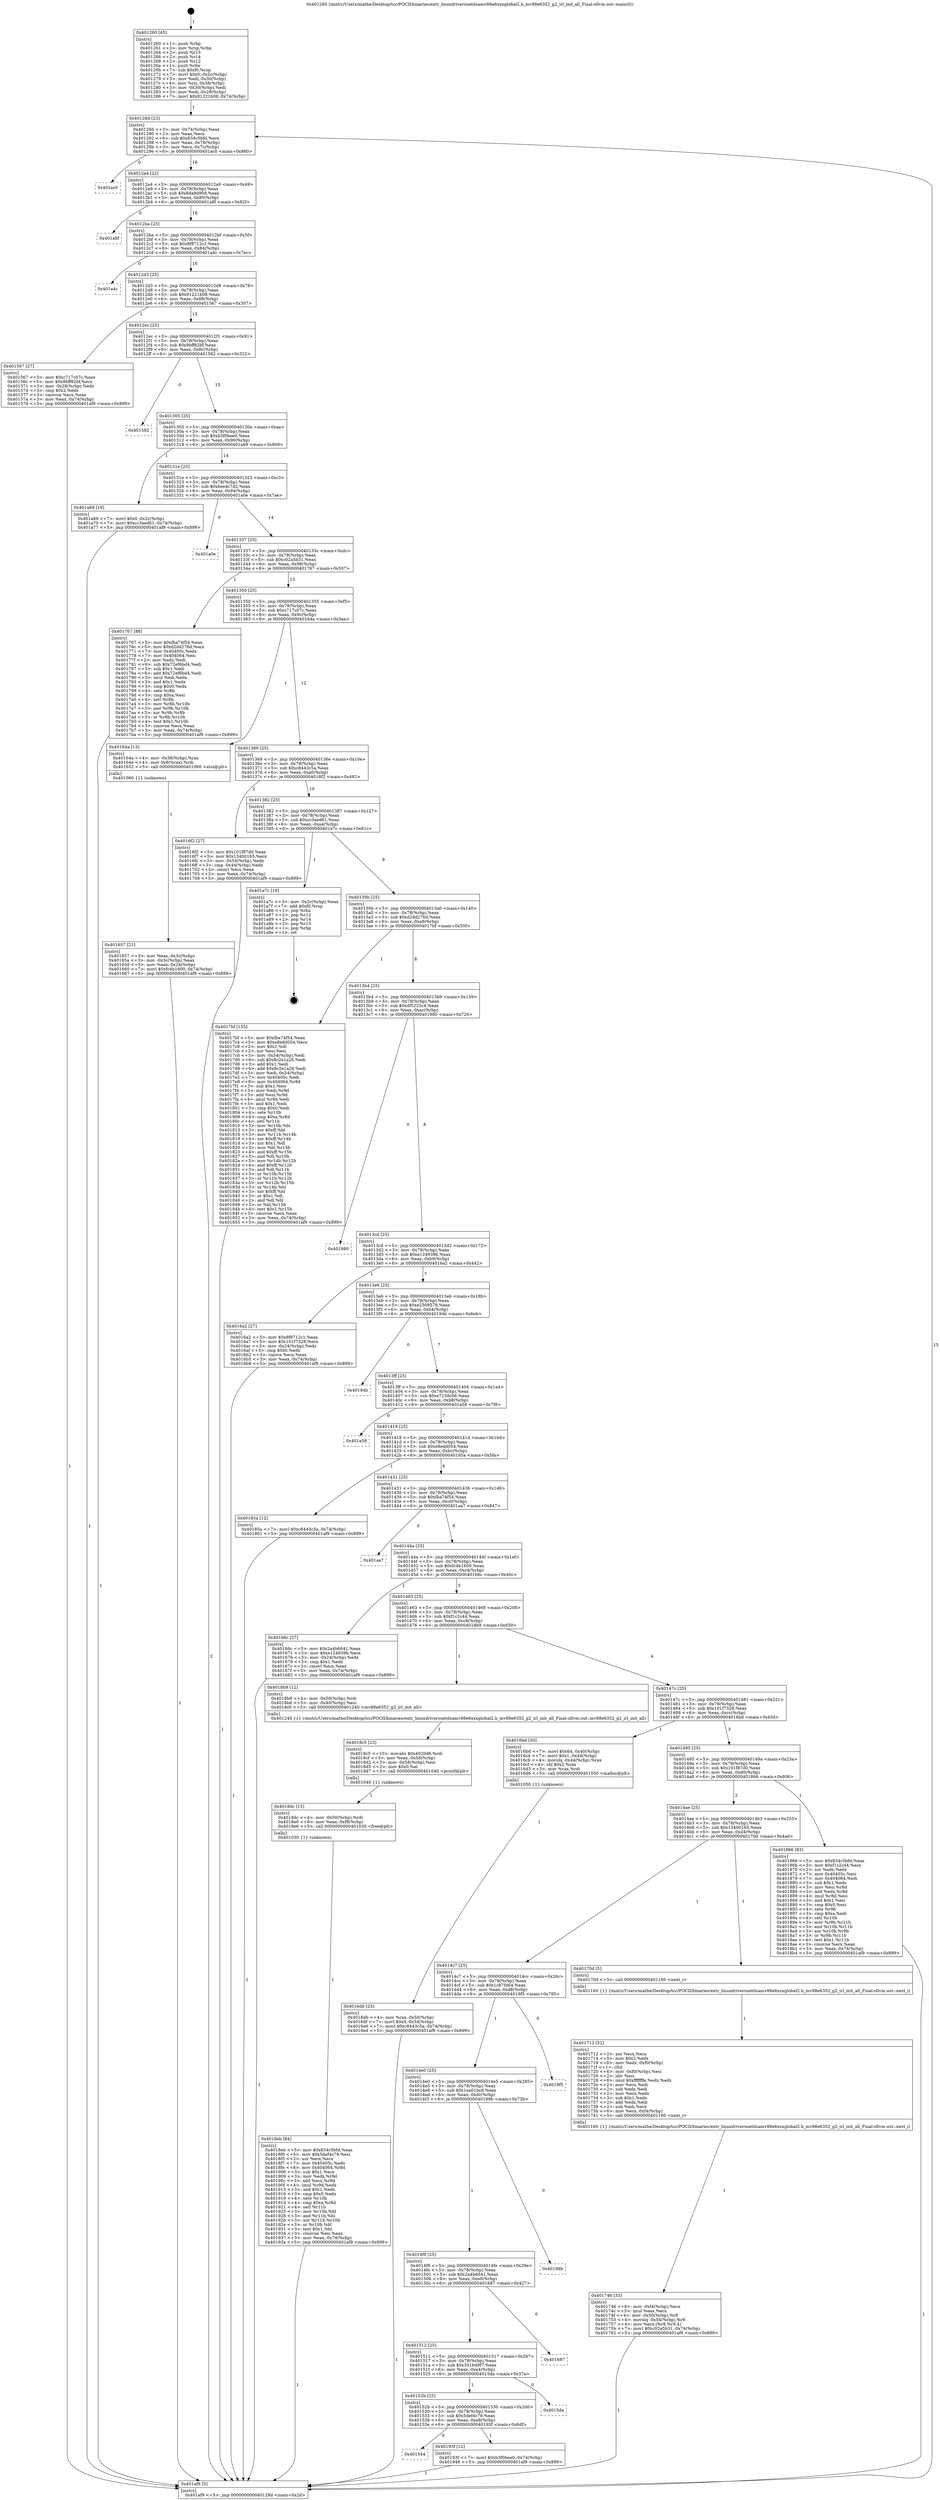 digraph "0x401260" {
  label = "0x401260 (/mnt/c/Users/mathe/Desktop/tcc/POCII/binaries/extr_linuxdriversnetdsamv88e6xxxglobal2.h_mv88e6352_g2_irl_init_all_Final-ollvm.out::main(0))"
  labelloc = "t"
  node[shape=record]

  Entry [label="",width=0.3,height=0.3,shape=circle,fillcolor=black,style=filled]
  "0x40128d" [label="{
     0x40128d [23]\l
     | [instrs]\l
     &nbsp;&nbsp;0x40128d \<+3\>: mov -0x74(%rbp),%eax\l
     &nbsp;&nbsp;0x401290 \<+2\>: mov %eax,%ecx\l
     &nbsp;&nbsp;0x401292 \<+6\>: sub $0x834c5bfd,%ecx\l
     &nbsp;&nbsp;0x401298 \<+3\>: mov %eax,-0x78(%rbp)\l
     &nbsp;&nbsp;0x40129b \<+3\>: mov %ecx,-0x7c(%rbp)\l
     &nbsp;&nbsp;0x40129e \<+6\>: je 0000000000401ac0 \<main+0x860\>\l
  }"]
  "0x401ac0" [label="{
     0x401ac0\l
  }", style=dashed]
  "0x4012a4" [label="{
     0x4012a4 [22]\l
     | [instrs]\l
     &nbsp;&nbsp;0x4012a4 \<+5\>: jmp 00000000004012a9 \<main+0x49\>\l
     &nbsp;&nbsp;0x4012a9 \<+3\>: mov -0x78(%rbp),%eax\l
     &nbsp;&nbsp;0x4012ac \<+5\>: sub $0x8da9d90d,%eax\l
     &nbsp;&nbsp;0x4012b1 \<+3\>: mov %eax,-0x80(%rbp)\l
     &nbsp;&nbsp;0x4012b4 \<+6\>: je 0000000000401a8f \<main+0x82f\>\l
  }"]
  Exit [label="",width=0.3,height=0.3,shape=circle,fillcolor=black,style=filled,peripheries=2]
  "0x401a8f" [label="{
     0x401a8f\l
  }", style=dashed]
  "0x4012ba" [label="{
     0x4012ba [25]\l
     | [instrs]\l
     &nbsp;&nbsp;0x4012ba \<+5\>: jmp 00000000004012bf \<main+0x5f\>\l
     &nbsp;&nbsp;0x4012bf \<+3\>: mov -0x78(%rbp),%eax\l
     &nbsp;&nbsp;0x4012c2 \<+5\>: sub $0x8f8712c1,%eax\l
     &nbsp;&nbsp;0x4012c7 \<+6\>: mov %eax,-0x84(%rbp)\l
     &nbsp;&nbsp;0x4012cd \<+6\>: je 0000000000401a4c \<main+0x7ec\>\l
  }"]
  "0x401544" [label="{
     0x401544\l
  }", style=dashed]
  "0x401a4c" [label="{
     0x401a4c\l
  }", style=dashed]
  "0x4012d3" [label="{
     0x4012d3 [25]\l
     | [instrs]\l
     &nbsp;&nbsp;0x4012d3 \<+5\>: jmp 00000000004012d8 \<main+0x78\>\l
     &nbsp;&nbsp;0x4012d8 \<+3\>: mov -0x78(%rbp),%eax\l
     &nbsp;&nbsp;0x4012db \<+5\>: sub $0x91221b08,%eax\l
     &nbsp;&nbsp;0x4012e0 \<+6\>: mov %eax,-0x88(%rbp)\l
     &nbsp;&nbsp;0x4012e6 \<+6\>: je 0000000000401567 \<main+0x307\>\l
  }"]
  "0x40193f" [label="{
     0x40193f [12]\l
     | [instrs]\l
     &nbsp;&nbsp;0x40193f \<+7\>: movl $0xb3f0bee0,-0x74(%rbp)\l
     &nbsp;&nbsp;0x401946 \<+5\>: jmp 0000000000401af9 \<main+0x899\>\l
  }"]
  "0x401567" [label="{
     0x401567 [27]\l
     | [instrs]\l
     &nbsp;&nbsp;0x401567 \<+5\>: mov $0xc717c07c,%eax\l
     &nbsp;&nbsp;0x40156c \<+5\>: mov $0x9bff82bf,%ecx\l
     &nbsp;&nbsp;0x401571 \<+3\>: mov -0x28(%rbp),%edx\l
     &nbsp;&nbsp;0x401574 \<+3\>: cmp $0x2,%edx\l
     &nbsp;&nbsp;0x401577 \<+3\>: cmovne %ecx,%eax\l
     &nbsp;&nbsp;0x40157a \<+3\>: mov %eax,-0x74(%rbp)\l
     &nbsp;&nbsp;0x40157d \<+5\>: jmp 0000000000401af9 \<main+0x899\>\l
  }"]
  "0x4012ec" [label="{
     0x4012ec [25]\l
     | [instrs]\l
     &nbsp;&nbsp;0x4012ec \<+5\>: jmp 00000000004012f1 \<main+0x91\>\l
     &nbsp;&nbsp;0x4012f1 \<+3\>: mov -0x78(%rbp),%eax\l
     &nbsp;&nbsp;0x4012f4 \<+5\>: sub $0x9bff82bf,%eax\l
     &nbsp;&nbsp;0x4012f9 \<+6\>: mov %eax,-0x8c(%rbp)\l
     &nbsp;&nbsp;0x4012ff \<+6\>: je 0000000000401582 \<main+0x322\>\l
  }"]
  "0x401af9" [label="{
     0x401af9 [5]\l
     | [instrs]\l
     &nbsp;&nbsp;0x401af9 \<+5\>: jmp 000000000040128d \<main+0x2d\>\l
  }"]
  "0x401260" [label="{
     0x401260 [45]\l
     | [instrs]\l
     &nbsp;&nbsp;0x401260 \<+1\>: push %rbp\l
     &nbsp;&nbsp;0x401261 \<+3\>: mov %rsp,%rbp\l
     &nbsp;&nbsp;0x401264 \<+2\>: push %r15\l
     &nbsp;&nbsp;0x401266 \<+2\>: push %r14\l
     &nbsp;&nbsp;0x401268 \<+2\>: push %r12\l
     &nbsp;&nbsp;0x40126a \<+1\>: push %rbx\l
     &nbsp;&nbsp;0x40126b \<+7\>: sub $0xf0,%rsp\l
     &nbsp;&nbsp;0x401272 \<+7\>: movl $0x0,-0x2c(%rbp)\l
     &nbsp;&nbsp;0x401279 \<+3\>: mov %edi,-0x30(%rbp)\l
     &nbsp;&nbsp;0x40127c \<+4\>: mov %rsi,-0x38(%rbp)\l
     &nbsp;&nbsp;0x401280 \<+3\>: mov -0x30(%rbp),%edi\l
     &nbsp;&nbsp;0x401283 \<+3\>: mov %edi,-0x28(%rbp)\l
     &nbsp;&nbsp;0x401286 \<+7\>: movl $0x91221b08,-0x74(%rbp)\l
  }"]
  "0x40152b" [label="{
     0x40152b [25]\l
     | [instrs]\l
     &nbsp;&nbsp;0x40152b \<+5\>: jmp 0000000000401530 \<main+0x2d0\>\l
     &nbsp;&nbsp;0x401530 \<+3\>: mov -0x78(%rbp),%eax\l
     &nbsp;&nbsp;0x401533 \<+5\>: sub $0x5def4c79,%eax\l
     &nbsp;&nbsp;0x401538 \<+6\>: mov %eax,-0xe8(%rbp)\l
     &nbsp;&nbsp;0x40153e \<+6\>: je 000000000040193f \<main+0x6df\>\l
  }"]
  "0x401582" [label="{
     0x401582\l
  }", style=dashed]
  "0x401305" [label="{
     0x401305 [25]\l
     | [instrs]\l
     &nbsp;&nbsp;0x401305 \<+5\>: jmp 000000000040130a \<main+0xaa\>\l
     &nbsp;&nbsp;0x40130a \<+3\>: mov -0x78(%rbp),%eax\l
     &nbsp;&nbsp;0x40130d \<+5\>: sub $0xb3f0bee0,%eax\l
     &nbsp;&nbsp;0x401312 \<+6\>: mov %eax,-0x90(%rbp)\l
     &nbsp;&nbsp;0x401318 \<+6\>: je 0000000000401a69 \<main+0x809\>\l
  }"]
  "0x4015da" [label="{
     0x4015da\l
  }", style=dashed]
  "0x401a69" [label="{
     0x401a69 [19]\l
     | [instrs]\l
     &nbsp;&nbsp;0x401a69 \<+7\>: movl $0x0,-0x2c(%rbp)\l
     &nbsp;&nbsp;0x401a70 \<+7\>: movl $0xcc3aed61,-0x74(%rbp)\l
     &nbsp;&nbsp;0x401a77 \<+5\>: jmp 0000000000401af9 \<main+0x899\>\l
  }"]
  "0x40131e" [label="{
     0x40131e [25]\l
     | [instrs]\l
     &nbsp;&nbsp;0x40131e \<+5\>: jmp 0000000000401323 \<main+0xc3\>\l
     &nbsp;&nbsp;0x401323 \<+3\>: mov -0x78(%rbp),%eax\l
     &nbsp;&nbsp;0x401326 \<+5\>: sub $0xbee4c7d2,%eax\l
     &nbsp;&nbsp;0x40132b \<+6\>: mov %eax,-0x94(%rbp)\l
     &nbsp;&nbsp;0x401331 \<+6\>: je 0000000000401a0e \<main+0x7ae\>\l
  }"]
  "0x401512" [label="{
     0x401512 [25]\l
     | [instrs]\l
     &nbsp;&nbsp;0x401512 \<+5\>: jmp 0000000000401517 \<main+0x2b7\>\l
     &nbsp;&nbsp;0x401517 \<+3\>: mov -0x78(%rbp),%eax\l
     &nbsp;&nbsp;0x40151a \<+5\>: sub $0x331b49f7,%eax\l
     &nbsp;&nbsp;0x40151f \<+6\>: mov %eax,-0xe4(%rbp)\l
     &nbsp;&nbsp;0x401525 \<+6\>: je 00000000004015da \<main+0x37a\>\l
  }"]
  "0x401a0e" [label="{
     0x401a0e\l
  }", style=dashed]
  "0x401337" [label="{
     0x401337 [25]\l
     | [instrs]\l
     &nbsp;&nbsp;0x401337 \<+5\>: jmp 000000000040133c \<main+0xdc\>\l
     &nbsp;&nbsp;0x40133c \<+3\>: mov -0x78(%rbp),%eax\l
     &nbsp;&nbsp;0x40133f \<+5\>: sub $0xc02a5b31,%eax\l
     &nbsp;&nbsp;0x401344 \<+6\>: mov %eax,-0x98(%rbp)\l
     &nbsp;&nbsp;0x40134a \<+6\>: je 0000000000401767 \<main+0x507\>\l
  }"]
  "0x401687" [label="{
     0x401687\l
  }", style=dashed]
  "0x401767" [label="{
     0x401767 [88]\l
     | [instrs]\l
     &nbsp;&nbsp;0x401767 \<+5\>: mov $0xfba74f54,%eax\l
     &nbsp;&nbsp;0x40176c \<+5\>: mov $0xd2dd276d,%ecx\l
     &nbsp;&nbsp;0x401771 \<+7\>: mov 0x40405c,%edx\l
     &nbsp;&nbsp;0x401778 \<+7\>: mov 0x404064,%esi\l
     &nbsp;&nbsp;0x40177f \<+2\>: mov %edx,%edi\l
     &nbsp;&nbsp;0x401781 \<+6\>: sub $0x72ef6bd4,%edi\l
     &nbsp;&nbsp;0x401787 \<+3\>: sub $0x1,%edi\l
     &nbsp;&nbsp;0x40178a \<+6\>: add $0x72ef6bd4,%edi\l
     &nbsp;&nbsp;0x401790 \<+3\>: imul %edi,%edx\l
     &nbsp;&nbsp;0x401793 \<+3\>: and $0x1,%edx\l
     &nbsp;&nbsp;0x401796 \<+3\>: cmp $0x0,%edx\l
     &nbsp;&nbsp;0x401799 \<+4\>: sete %r8b\l
     &nbsp;&nbsp;0x40179d \<+3\>: cmp $0xa,%esi\l
     &nbsp;&nbsp;0x4017a0 \<+4\>: setl %r9b\l
     &nbsp;&nbsp;0x4017a4 \<+3\>: mov %r8b,%r10b\l
     &nbsp;&nbsp;0x4017a7 \<+3\>: and %r9b,%r10b\l
     &nbsp;&nbsp;0x4017aa \<+3\>: xor %r9b,%r8b\l
     &nbsp;&nbsp;0x4017ad \<+3\>: or %r8b,%r10b\l
     &nbsp;&nbsp;0x4017b0 \<+4\>: test $0x1,%r10b\l
     &nbsp;&nbsp;0x4017b4 \<+3\>: cmovne %ecx,%eax\l
     &nbsp;&nbsp;0x4017b7 \<+3\>: mov %eax,-0x74(%rbp)\l
     &nbsp;&nbsp;0x4017ba \<+5\>: jmp 0000000000401af9 \<main+0x899\>\l
  }"]
  "0x401350" [label="{
     0x401350 [25]\l
     | [instrs]\l
     &nbsp;&nbsp;0x401350 \<+5\>: jmp 0000000000401355 \<main+0xf5\>\l
     &nbsp;&nbsp;0x401355 \<+3\>: mov -0x78(%rbp),%eax\l
     &nbsp;&nbsp;0x401358 \<+5\>: sub $0xc717c07c,%eax\l
     &nbsp;&nbsp;0x40135d \<+6\>: mov %eax,-0x9c(%rbp)\l
     &nbsp;&nbsp;0x401363 \<+6\>: je 000000000040164a \<main+0x3ea\>\l
  }"]
  "0x4014f9" [label="{
     0x4014f9 [25]\l
     | [instrs]\l
     &nbsp;&nbsp;0x4014f9 \<+5\>: jmp 00000000004014fe \<main+0x29e\>\l
     &nbsp;&nbsp;0x4014fe \<+3\>: mov -0x78(%rbp),%eax\l
     &nbsp;&nbsp;0x401501 \<+5\>: sub $0x2a4b6641,%eax\l
     &nbsp;&nbsp;0x401506 \<+6\>: mov %eax,-0xe0(%rbp)\l
     &nbsp;&nbsp;0x40150c \<+6\>: je 0000000000401687 \<main+0x427\>\l
  }"]
  "0x40164a" [label="{
     0x40164a [13]\l
     | [instrs]\l
     &nbsp;&nbsp;0x40164a \<+4\>: mov -0x38(%rbp),%rax\l
     &nbsp;&nbsp;0x40164e \<+4\>: mov 0x8(%rax),%rdi\l
     &nbsp;&nbsp;0x401652 \<+5\>: call 0000000000401060 \<atoi@plt\>\l
     | [calls]\l
     &nbsp;&nbsp;0x401060 \{1\} (unknown)\l
  }"]
  "0x401369" [label="{
     0x401369 [25]\l
     | [instrs]\l
     &nbsp;&nbsp;0x401369 \<+5\>: jmp 000000000040136e \<main+0x10e\>\l
     &nbsp;&nbsp;0x40136e \<+3\>: mov -0x78(%rbp),%eax\l
     &nbsp;&nbsp;0x401371 \<+5\>: sub $0xc8443c5a,%eax\l
     &nbsp;&nbsp;0x401376 \<+6\>: mov %eax,-0xa0(%rbp)\l
     &nbsp;&nbsp;0x40137c \<+6\>: je 00000000004016f2 \<main+0x492\>\l
  }"]
  "0x401657" [label="{
     0x401657 [21]\l
     | [instrs]\l
     &nbsp;&nbsp;0x401657 \<+3\>: mov %eax,-0x3c(%rbp)\l
     &nbsp;&nbsp;0x40165a \<+3\>: mov -0x3c(%rbp),%eax\l
     &nbsp;&nbsp;0x40165d \<+3\>: mov %eax,-0x24(%rbp)\l
     &nbsp;&nbsp;0x401660 \<+7\>: movl $0xfc4b1600,-0x74(%rbp)\l
     &nbsp;&nbsp;0x401667 \<+5\>: jmp 0000000000401af9 \<main+0x899\>\l
  }"]
  "0x40199b" [label="{
     0x40199b\l
  }", style=dashed]
  "0x4016f2" [label="{
     0x4016f2 [27]\l
     | [instrs]\l
     &nbsp;&nbsp;0x4016f2 \<+5\>: mov $0x101f87d0,%eax\l
     &nbsp;&nbsp;0x4016f7 \<+5\>: mov $0x13400165,%ecx\l
     &nbsp;&nbsp;0x4016fc \<+3\>: mov -0x54(%rbp),%edx\l
     &nbsp;&nbsp;0x4016ff \<+3\>: cmp -0x44(%rbp),%edx\l
     &nbsp;&nbsp;0x401702 \<+3\>: cmovl %ecx,%eax\l
     &nbsp;&nbsp;0x401705 \<+3\>: mov %eax,-0x74(%rbp)\l
     &nbsp;&nbsp;0x401708 \<+5\>: jmp 0000000000401af9 \<main+0x899\>\l
  }"]
  "0x401382" [label="{
     0x401382 [25]\l
     | [instrs]\l
     &nbsp;&nbsp;0x401382 \<+5\>: jmp 0000000000401387 \<main+0x127\>\l
     &nbsp;&nbsp;0x401387 \<+3\>: mov -0x78(%rbp),%eax\l
     &nbsp;&nbsp;0x40138a \<+5\>: sub $0xcc3aed61,%eax\l
     &nbsp;&nbsp;0x40138f \<+6\>: mov %eax,-0xa4(%rbp)\l
     &nbsp;&nbsp;0x401395 \<+6\>: je 0000000000401a7c \<main+0x81c\>\l
  }"]
  "0x4014e0" [label="{
     0x4014e0 [25]\l
     | [instrs]\l
     &nbsp;&nbsp;0x4014e0 \<+5\>: jmp 00000000004014e5 \<main+0x285\>\l
     &nbsp;&nbsp;0x4014e5 \<+3\>: mov -0x78(%rbp),%eax\l
     &nbsp;&nbsp;0x4014e8 \<+5\>: sub $0x1ea01bcd,%eax\l
     &nbsp;&nbsp;0x4014ed \<+6\>: mov %eax,-0xdc(%rbp)\l
     &nbsp;&nbsp;0x4014f3 \<+6\>: je 000000000040199b \<main+0x73b\>\l
  }"]
  "0x401a7c" [label="{
     0x401a7c [19]\l
     | [instrs]\l
     &nbsp;&nbsp;0x401a7c \<+3\>: mov -0x2c(%rbp),%eax\l
     &nbsp;&nbsp;0x401a7f \<+7\>: add $0xf0,%rsp\l
     &nbsp;&nbsp;0x401a86 \<+1\>: pop %rbx\l
     &nbsp;&nbsp;0x401a87 \<+2\>: pop %r12\l
     &nbsp;&nbsp;0x401a89 \<+2\>: pop %r14\l
     &nbsp;&nbsp;0x401a8b \<+2\>: pop %r15\l
     &nbsp;&nbsp;0x401a8d \<+1\>: pop %rbp\l
     &nbsp;&nbsp;0x401a8e \<+1\>: ret\l
  }"]
  "0x40139b" [label="{
     0x40139b [25]\l
     | [instrs]\l
     &nbsp;&nbsp;0x40139b \<+5\>: jmp 00000000004013a0 \<main+0x140\>\l
     &nbsp;&nbsp;0x4013a0 \<+3\>: mov -0x78(%rbp),%eax\l
     &nbsp;&nbsp;0x4013a3 \<+5\>: sub $0xd2dd276d,%eax\l
     &nbsp;&nbsp;0x4013a8 \<+6\>: mov %eax,-0xa8(%rbp)\l
     &nbsp;&nbsp;0x4013ae \<+6\>: je 00000000004017bf \<main+0x55f\>\l
  }"]
  "0x4019f5" [label="{
     0x4019f5\l
  }", style=dashed]
  "0x4017bf" [label="{
     0x4017bf [155]\l
     | [instrs]\l
     &nbsp;&nbsp;0x4017bf \<+5\>: mov $0xfba74f54,%eax\l
     &nbsp;&nbsp;0x4017c4 \<+5\>: mov $0xe8edd054,%ecx\l
     &nbsp;&nbsp;0x4017c9 \<+2\>: mov $0x1,%dl\l
     &nbsp;&nbsp;0x4017cb \<+2\>: xor %esi,%esi\l
     &nbsp;&nbsp;0x4017cd \<+3\>: mov -0x54(%rbp),%edi\l
     &nbsp;&nbsp;0x4017d0 \<+6\>: sub $0x8c2e1a26,%edi\l
     &nbsp;&nbsp;0x4017d6 \<+3\>: add $0x1,%edi\l
     &nbsp;&nbsp;0x4017d9 \<+6\>: add $0x8c2e1a26,%edi\l
     &nbsp;&nbsp;0x4017df \<+3\>: mov %edi,-0x54(%rbp)\l
     &nbsp;&nbsp;0x4017e2 \<+7\>: mov 0x40405c,%edi\l
     &nbsp;&nbsp;0x4017e9 \<+8\>: mov 0x404064,%r8d\l
     &nbsp;&nbsp;0x4017f1 \<+3\>: sub $0x1,%esi\l
     &nbsp;&nbsp;0x4017f4 \<+3\>: mov %edi,%r9d\l
     &nbsp;&nbsp;0x4017f7 \<+3\>: add %esi,%r9d\l
     &nbsp;&nbsp;0x4017fa \<+4\>: imul %r9d,%edi\l
     &nbsp;&nbsp;0x4017fe \<+3\>: and $0x1,%edi\l
     &nbsp;&nbsp;0x401801 \<+3\>: cmp $0x0,%edi\l
     &nbsp;&nbsp;0x401804 \<+4\>: sete %r10b\l
     &nbsp;&nbsp;0x401808 \<+4\>: cmp $0xa,%r8d\l
     &nbsp;&nbsp;0x40180c \<+4\>: setl %r11b\l
     &nbsp;&nbsp;0x401810 \<+3\>: mov %r10b,%bl\l
     &nbsp;&nbsp;0x401813 \<+3\>: xor $0xff,%bl\l
     &nbsp;&nbsp;0x401816 \<+3\>: mov %r11b,%r14b\l
     &nbsp;&nbsp;0x401819 \<+4\>: xor $0xff,%r14b\l
     &nbsp;&nbsp;0x40181d \<+3\>: xor $0x1,%dl\l
     &nbsp;&nbsp;0x401820 \<+3\>: mov %bl,%r15b\l
     &nbsp;&nbsp;0x401823 \<+4\>: and $0xff,%r15b\l
     &nbsp;&nbsp;0x401827 \<+3\>: and %dl,%r10b\l
     &nbsp;&nbsp;0x40182a \<+3\>: mov %r14b,%r12b\l
     &nbsp;&nbsp;0x40182d \<+4\>: and $0xff,%r12b\l
     &nbsp;&nbsp;0x401831 \<+3\>: and %dl,%r11b\l
     &nbsp;&nbsp;0x401834 \<+3\>: or %r10b,%r15b\l
     &nbsp;&nbsp;0x401837 \<+3\>: or %r11b,%r12b\l
     &nbsp;&nbsp;0x40183a \<+3\>: xor %r12b,%r15b\l
     &nbsp;&nbsp;0x40183d \<+3\>: or %r14b,%bl\l
     &nbsp;&nbsp;0x401840 \<+3\>: xor $0xff,%bl\l
     &nbsp;&nbsp;0x401843 \<+3\>: or $0x1,%dl\l
     &nbsp;&nbsp;0x401846 \<+2\>: and %dl,%bl\l
     &nbsp;&nbsp;0x401848 \<+3\>: or %bl,%r15b\l
     &nbsp;&nbsp;0x40184b \<+4\>: test $0x1,%r15b\l
     &nbsp;&nbsp;0x40184f \<+3\>: cmovne %ecx,%eax\l
     &nbsp;&nbsp;0x401852 \<+3\>: mov %eax,-0x74(%rbp)\l
     &nbsp;&nbsp;0x401855 \<+5\>: jmp 0000000000401af9 \<main+0x899\>\l
  }"]
  "0x4013b4" [label="{
     0x4013b4 [25]\l
     | [instrs]\l
     &nbsp;&nbsp;0x4013b4 \<+5\>: jmp 00000000004013b9 \<main+0x159\>\l
     &nbsp;&nbsp;0x4013b9 \<+3\>: mov -0x78(%rbp),%eax\l
     &nbsp;&nbsp;0x4013bc \<+5\>: sub $0xdf5225c4,%eax\l
     &nbsp;&nbsp;0x4013c1 \<+6\>: mov %eax,-0xac(%rbp)\l
     &nbsp;&nbsp;0x4013c7 \<+6\>: je 0000000000401980 \<main+0x720\>\l
  }"]
  "0x4018eb" [label="{
     0x4018eb [84]\l
     | [instrs]\l
     &nbsp;&nbsp;0x4018eb \<+5\>: mov $0x834c5bfd,%eax\l
     &nbsp;&nbsp;0x4018f0 \<+5\>: mov $0x5def4c79,%esi\l
     &nbsp;&nbsp;0x4018f5 \<+2\>: xor %ecx,%ecx\l
     &nbsp;&nbsp;0x4018f7 \<+7\>: mov 0x40405c,%edx\l
     &nbsp;&nbsp;0x4018fe \<+8\>: mov 0x404064,%r8d\l
     &nbsp;&nbsp;0x401906 \<+3\>: sub $0x1,%ecx\l
     &nbsp;&nbsp;0x401909 \<+3\>: mov %edx,%r9d\l
     &nbsp;&nbsp;0x40190c \<+3\>: add %ecx,%r9d\l
     &nbsp;&nbsp;0x40190f \<+4\>: imul %r9d,%edx\l
     &nbsp;&nbsp;0x401913 \<+3\>: and $0x1,%edx\l
     &nbsp;&nbsp;0x401916 \<+3\>: cmp $0x0,%edx\l
     &nbsp;&nbsp;0x401919 \<+4\>: sete %r10b\l
     &nbsp;&nbsp;0x40191d \<+4\>: cmp $0xa,%r8d\l
     &nbsp;&nbsp;0x401921 \<+4\>: setl %r11b\l
     &nbsp;&nbsp;0x401925 \<+3\>: mov %r10b,%bl\l
     &nbsp;&nbsp;0x401928 \<+3\>: and %r11b,%bl\l
     &nbsp;&nbsp;0x40192b \<+3\>: xor %r11b,%r10b\l
     &nbsp;&nbsp;0x40192e \<+3\>: or %r10b,%bl\l
     &nbsp;&nbsp;0x401931 \<+3\>: test $0x1,%bl\l
     &nbsp;&nbsp;0x401934 \<+3\>: cmovne %esi,%eax\l
     &nbsp;&nbsp;0x401937 \<+3\>: mov %eax,-0x74(%rbp)\l
     &nbsp;&nbsp;0x40193a \<+5\>: jmp 0000000000401af9 \<main+0x899\>\l
  }"]
  "0x401980" [label="{
     0x401980\l
  }", style=dashed]
  "0x4013cd" [label="{
     0x4013cd [25]\l
     | [instrs]\l
     &nbsp;&nbsp;0x4013cd \<+5\>: jmp 00000000004013d2 \<main+0x172\>\l
     &nbsp;&nbsp;0x4013d2 \<+3\>: mov -0x78(%rbp),%eax\l
     &nbsp;&nbsp;0x4013d5 \<+5\>: sub $0xe124939b,%eax\l
     &nbsp;&nbsp;0x4013da \<+6\>: mov %eax,-0xb0(%rbp)\l
     &nbsp;&nbsp;0x4013e0 \<+6\>: je 00000000004016a2 \<main+0x442\>\l
  }"]
  "0x4018dc" [label="{
     0x4018dc [15]\l
     | [instrs]\l
     &nbsp;&nbsp;0x4018dc \<+4\>: mov -0x50(%rbp),%rdi\l
     &nbsp;&nbsp;0x4018e0 \<+6\>: mov %eax,-0xf8(%rbp)\l
     &nbsp;&nbsp;0x4018e6 \<+5\>: call 0000000000401030 \<free@plt\>\l
     | [calls]\l
     &nbsp;&nbsp;0x401030 \{1\} (unknown)\l
  }"]
  "0x4016a2" [label="{
     0x4016a2 [27]\l
     | [instrs]\l
     &nbsp;&nbsp;0x4016a2 \<+5\>: mov $0x8f8712c1,%eax\l
     &nbsp;&nbsp;0x4016a7 \<+5\>: mov $0x101f7328,%ecx\l
     &nbsp;&nbsp;0x4016ac \<+3\>: mov -0x24(%rbp),%edx\l
     &nbsp;&nbsp;0x4016af \<+3\>: cmp $0x0,%edx\l
     &nbsp;&nbsp;0x4016b2 \<+3\>: cmove %ecx,%eax\l
     &nbsp;&nbsp;0x4016b5 \<+3\>: mov %eax,-0x74(%rbp)\l
     &nbsp;&nbsp;0x4016b8 \<+5\>: jmp 0000000000401af9 \<main+0x899\>\l
  }"]
  "0x4013e6" [label="{
     0x4013e6 [25]\l
     | [instrs]\l
     &nbsp;&nbsp;0x4013e6 \<+5\>: jmp 00000000004013eb \<main+0x18b\>\l
     &nbsp;&nbsp;0x4013eb \<+3\>: mov -0x78(%rbp),%eax\l
     &nbsp;&nbsp;0x4013ee \<+5\>: sub $0xe2509578,%eax\l
     &nbsp;&nbsp;0x4013f3 \<+6\>: mov %eax,-0xb4(%rbp)\l
     &nbsp;&nbsp;0x4013f9 \<+6\>: je 000000000040194b \<main+0x6eb\>\l
  }"]
  "0x4018c5" [label="{
     0x4018c5 [23]\l
     | [instrs]\l
     &nbsp;&nbsp;0x4018c5 \<+10\>: movabs $0x4020d6,%rdi\l
     &nbsp;&nbsp;0x4018cf \<+3\>: mov %eax,-0x58(%rbp)\l
     &nbsp;&nbsp;0x4018d2 \<+3\>: mov -0x58(%rbp),%esi\l
     &nbsp;&nbsp;0x4018d5 \<+2\>: mov $0x0,%al\l
     &nbsp;&nbsp;0x4018d7 \<+5\>: call 0000000000401040 \<printf@plt\>\l
     | [calls]\l
     &nbsp;&nbsp;0x401040 \{1\} (unknown)\l
  }"]
  "0x40194b" [label="{
     0x40194b\l
  }", style=dashed]
  "0x4013ff" [label="{
     0x4013ff [25]\l
     | [instrs]\l
     &nbsp;&nbsp;0x4013ff \<+5\>: jmp 0000000000401404 \<main+0x1a4\>\l
     &nbsp;&nbsp;0x401404 \<+3\>: mov -0x78(%rbp),%eax\l
     &nbsp;&nbsp;0x401407 \<+5\>: sub $0xe7158c06,%eax\l
     &nbsp;&nbsp;0x40140c \<+6\>: mov %eax,-0xb8(%rbp)\l
     &nbsp;&nbsp;0x401412 \<+6\>: je 0000000000401a58 \<main+0x7f8\>\l
  }"]
  "0x401746" [label="{
     0x401746 [33]\l
     | [instrs]\l
     &nbsp;&nbsp;0x401746 \<+6\>: mov -0xf4(%rbp),%ecx\l
     &nbsp;&nbsp;0x40174c \<+3\>: imul %eax,%ecx\l
     &nbsp;&nbsp;0x40174f \<+4\>: mov -0x50(%rbp),%r8\l
     &nbsp;&nbsp;0x401753 \<+4\>: movslq -0x54(%rbp),%r9\l
     &nbsp;&nbsp;0x401757 \<+4\>: mov %ecx,(%r8,%r9,4)\l
     &nbsp;&nbsp;0x40175b \<+7\>: movl $0xc02a5b31,-0x74(%rbp)\l
     &nbsp;&nbsp;0x401762 \<+5\>: jmp 0000000000401af9 \<main+0x899\>\l
  }"]
  "0x401a58" [label="{
     0x401a58\l
  }", style=dashed]
  "0x401418" [label="{
     0x401418 [25]\l
     | [instrs]\l
     &nbsp;&nbsp;0x401418 \<+5\>: jmp 000000000040141d \<main+0x1bd\>\l
     &nbsp;&nbsp;0x40141d \<+3\>: mov -0x78(%rbp),%eax\l
     &nbsp;&nbsp;0x401420 \<+5\>: sub $0xe8edd054,%eax\l
     &nbsp;&nbsp;0x401425 \<+6\>: mov %eax,-0xbc(%rbp)\l
     &nbsp;&nbsp;0x40142b \<+6\>: je 000000000040185a \<main+0x5fa\>\l
  }"]
  "0x401712" [label="{
     0x401712 [52]\l
     | [instrs]\l
     &nbsp;&nbsp;0x401712 \<+2\>: xor %ecx,%ecx\l
     &nbsp;&nbsp;0x401714 \<+5\>: mov $0x2,%edx\l
     &nbsp;&nbsp;0x401719 \<+6\>: mov %edx,-0xf0(%rbp)\l
     &nbsp;&nbsp;0x40171f \<+1\>: cltd\l
     &nbsp;&nbsp;0x401720 \<+6\>: mov -0xf0(%rbp),%esi\l
     &nbsp;&nbsp;0x401726 \<+2\>: idiv %esi\l
     &nbsp;&nbsp;0x401728 \<+6\>: imul $0xfffffffe,%edx,%edx\l
     &nbsp;&nbsp;0x40172e \<+2\>: mov %ecx,%edi\l
     &nbsp;&nbsp;0x401730 \<+2\>: sub %edx,%edi\l
     &nbsp;&nbsp;0x401732 \<+2\>: mov %ecx,%edx\l
     &nbsp;&nbsp;0x401734 \<+3\>: sub $0x1,%edx\l
     &nbsp;&nbsp;0x401737 \<+2\>: add %edx,%edi\l
     &nbsp;&nbsp;0x401739 \<+2\>: sub %edi,%ecx\l
     &nbsp;&nbsp;0x40173b \<+6\>: mov %ecx,-0xf4(%rbp)\l
     &nbsp;&nbsp;0x401741 \<+5\>: call 0000000000401160 \<next_i\>\l
     | [calls]\l
     &nbsp;&nbsp;0x401160 \{1\} (/mnt/c/Users/mathe/Desktop/tcc/POCII/binaries/extr_linuxdriversnetdsamv88e6xxxglobal2.h_mv88e6352_g2_irl_init_all_Final-ollvm.out::next_i)\l
  }"]
  "0x40185a" [label="{
     0x40185a [12]\l
     | [instrs]\l
     &nbsp;&nbsp;0x40185a \<+7\>: movl $0xc8443c5a,-0x74(%rbp)\l
     &nbsp;&nbsp;0x401861 \<+5\>: jmp 0000000000401af9 \<main+0x899\>\l
  }"]
  "0x401431" [label="{
     0x401431 [25]\l
     | [instrs]\l
     &nbsp;&nbsp;0x401431 \<+5\>: jmp 0000000000401436 \<main+0x1d6\>\l
     &nbsp;&nbsp;0x401436 \<+3\>: mov -0x78(%rbp),%eax\l
     &nbsp;&nbsp;0x401439 \<+5\>: sub $0xfba74f54,%eax\l
     &nbsp;&nbsp;0x40143e \<+6\>: mov %eax,-0xc0(%rbp)\l
     &nbsp;&nbsp;0x401444 \<+6\>: je 0000000000401aa7 \<main+0x847\>\l
  }"]
  "0x4014c7" [label="{
     0x4014c7 [25]\l
     | [instrs]\l
     &nbsp;&nbsp;0x4014c7 \<+5\>: jmp 00000000004014cc \<main+0x26c\>\l
     &nbsp;&nbsp;0x4014cc \<+3\>: mov -0x78(%rbp),%eax\l
     &nbsp;&nbsp;0x4014cf \<+5\>: sub $0x1c87fd64,%eax\l
     &nbsp;&nbsp;0x4014d4 \<+6\>: mov %eax,-0xd8(%rbp)\l
     &nbsp;&nbsp;0x4014da \<+6\>: je 00000000004019f5 \<main+0x795\>\l
  }"]
  "0x401aa7" [label="{
     0x401aa7\l
  }", style=dashed]
  "0x40144a" [label="{
     0x40144a [25]\l
     | [instrs]\l
     &nbsp;&nbsp;0x40144a \<+5\>: jmp 000000000040144f \<main+0x1ef\>\l
     &nbsp;&nbsp;0x40144f \<+3\>: mov -0x78(%rbp),%eax\l
     &nbsp;&nbsp;0x401452 \<+5\>: sub $0xfc4b1600,%eax\l
     &nbsp;&nbsp;0x401457 \<+6\>: mov %eax,-0xc4(%rbp)\l
     &nbsp;&nbsp;0x40145d \<+6\>: je 000000000040166c \<main+0x40c\>\l
  }"]
  "0x40170d" [label="{
     0x40170d [5]\l
     | [instrs]\l
     &nbsp;&nbsp;0x40170d \<+5\>: call 0000000000401160 \<next_i\>\l
     | [calls]\l
     &nbsp;&nbsp;0x401160 \{1\} (/mnt/c/Users/mathe/Desktop/tcc/POCII/binaries/extr_linuxdriversnetdsamv88e6xxxglobal2.h_mv88e6352_g2_irl_init_all_Final-ollvm.out::next_i)\l
  }"]
  "0x40166c" [label="{
     0x40166c [27]\l
     | [instrs]\l
     &nbsp;&nbsp;0x40166c \<+5\>: mov $0x2a4b6641,%eax\l
     &nbsp;&nbsp;0x401671 \<+5\>: mov $0xe124939b,%ecx\l
     &nbsp;&nbsp;0x401676 \<+3\>: mov -0x24(%rbp),%edx\l
     &nbsp;&nbsp;0x401679 \<+3\>: cmp $0x1,%edx\l
     &nbsp;&nbsp;0x40167c \<+3\>: cmovl %ecx,%eax\l
     &nbsp;&nbsp;0x40167f \<+3\>: mov %eax,-0x74(%rbp)\l
     &nbsp;&nbsp;0x401682 \<+5\>: jmp 0000000000401af9 \<main+0x899\>\l
  }"]
  "0x401463" [label="{
     0x401463 [25]\l
     | [instrs]\l
     &nbsp;&nbsp;0x401463 \<+5\>: jmp 0000000000401468 \<main+0x208\>\l
     &nbsp;&nbsp;0x401468 \<+3\>: mov -0x78(%rbp),%eax\l
     &nbsp;&nbsp;0x40146b \<+5\>: sub $0xf1c2c44,%eax\l
     &nbsp;&nbsp;0x401470 \<+6\>: mov %eax,-0xc8(%rbp)\l
     &nbsp;&nbsp;0x401476 \<+6\>: je 00000000004018b9 \<main+0x659\>\l
  }"]
  "0x4014ae" [label="{
     0x4014ae [25]\l
     | [instrs]\l
     &nbsp;&nbsp;0x4014ae \<+5\>: jmp 00000000004014b3 \<main+0x253\>\l
     &nbsp;&nbsp;0x4014b3 \<+3\>: mov -0x78(%rbp),%eax\l
     &nbsp;&nbsp;0x4014b6 \<+5\>: sub $0x13400165,%eax\l
     &nbsp;&nbsp;0x4014bb \<+6\>: mov %eax,-0xd4(%rbp)\l
     &nbsp;&nbsp;0x4014c1 \<+6\>: je 000000000040170d \<main+0x4ad\>\l
  }"]
  "0x4018b9" [label="{
     0x4018b9 [12]\l
     | [instrs]\l
     &nbsp;&nbsp;0x4018b9 \<+4\>: mov -0x50(%rbp),%rdi\l
     &nbsp;&nbsp;0x4018bd \<+3\>: mov -0x40(%rbp),%esi\l
     &nbsp;&nbsp;0x4018c0 \<+5\>: call 0000000000401240 \<mv88e6352_g2_irl_init_all\>\l
     | [calls]\l
     &nbsp;&nbsp;0x401240 \{1\} (/mnt/c/Users/mathe/Desktop/tcc/POCII/binaries/extr_linuxdriversnetdsamv88e6xxxglobal2.h_mv88e6352_g2_irl_init_all_Final-ollvm.out::mv88e6352_g2_irl_init_all)\l
  }"]
  "0x40147c" [label="{
     0x40147c [25]\l
     | [instrs]\l
     &nbsp;&nbsp;0x40147c \<+5\>: jmp 0000000000401481 \<main+0x221\>\l
     &nbsp;&nbsp;0x401481 \<+3\>: mov -0x78(%rbp),%eax\l
     &nbsp;&nbsp;0x401484 \<+5\>: sub $0x101f7328,%eax\l
     &nbsp;&nbsp;0x401489 \<+6\>: mov %eax,-0xcc(%rbp)\l
     &nbsp;&nbsp;0x40148f \<+6\>: je 00000000004016bd \<main+0x45d\>\l
  }"]
  "0x401866" [label="{
     0x401866 [83]\l
     | [instrs]\l
     &nbsp;&nbsp;0x401866 \<+5\>: mov $0x834c5bfd,%eax\l
     &nbsp;&nbsp;0x40186b \<+5\>: mov $0xf1c2c44,%ecx\l
     &nbsp;&nbsp;0x401870 \<+2\>: xor %edx,%edx\l
     &nbsp;&nbsp;0x401872 \<+7\>: mov 0x40405c,%esi\l
     &nbsp;&nbsp;0x401879 \<+7\>: mov 0x404064,%edi\l
     &nbsp;&nbsp;0x401880 \<+3\>: sub $0x1,%edx\l
     &nbsp;&nbsp;0x401883 \<+3\>: mov %esi,%r8d\l
     &nbsp;&nbsp;0x401886 \<+3\>: add %edx,%r8d\l
     &nbsp;&nbsp;0x401889 \<+4\>: imul %r8d,%esi\l
     &nbsp;&nbsp;0x40188d \<+3\>: and $0x1,%esi\l
     &nbsp;&nbsp;0x401890 \<+3\>: cmp $0x0,%esi\l
     &nbsp;&nbsp;0x401893 \<+4\>: sete %r9b\l
     &nbsp;&nbsp;0x401897 \<+3\>: cmp $0xa,%edi\l
     &nbsp;&nbsp;0x40189a \<+4\>: setl %r10b\l
     &nbsp;&nbsp;0x40189e \<+3\>: mov %r9b,%r11b\l
     &nbsp;&nbsp;0x4018a1 \<+3\>: and %r10b,%r11b\l
     &nbsp;&nbsp;0x4018a4 \<+3\>: xor %r10b,%r9b\l
     &nbsp;&nbsp;0x4018a7 \<+3\>: or %r9b,%r11b\l
     &nbsp;&nbsp;0x4018aa \<+4\>: test $0x1,%r11b\l
     &nbsp;&nbsp;0x4018ae \<+3\>: cmovne %ecx,%eax\l
     &nbsp;&nbsp;0x4018b1 \<+3\>: mov %eax,-0x74(%rbp)\l
     &nbsp;&nbsp;0x4018b4 \<+5\>: jmp 0000000000401af9 \<main+0x899\>\l
  }"]
  "0x4016bd" [label="{
     0x4016bd [30]\l
     | [instrs]\l
     &nbsp;&nbsp;0x4016bd \<+7\>: movl $0x64,-0x40(%rbp)\l
     &nbsp;&nbsp;0x4016c4 \<+7\>: movl $0x1,-0x44(%rbp)\l
     &nbsp;&nbsp;0x4016cb \<+4\>: movslq -0x44(%rbp),%rax\l
     &nbsp;&nbsp;0x4016cf \<+4\>: shl $0x2,%rax\l
     &nbsp;&nbsp;0x4016d3 \<+3\>: mov %rax,%rdi\l
     &nbsp;&nbsp;0x4016d6 \<+5\>: call 0000000000401050 \<malloc@plt\>\l
     | [calls]\l
     &nbsp;&nbsp;0x401050 \{1\} (unknown)\l
  }"]
  "0x401495" [label="{
     0x401495 [25]\l
     | [instrs]\l
     &nbsp;&nbsp;0x401495 \<+5\>: jmp 000000000040149a \<main+0x23a\>\l
     &nbsp;&nbsp;0x40149a \<+3\>: mov -0x78(%rbp),%eax\l
     &nbsp;&nbsp;0x40149d \<+5\>: sub $0x101f87d0,%eax\l
     &nbsp;&nbsp;0x4014a2 \<+6\>: mov %eax,-0xd0(%rbp)\l
     &nbsp;&nbsp;0x4014a8 \<+6\>: je 0000000000401866 \<main+0x606\>\l
  }"]
  "0x4016db" [label="{
     0x4016db [23]\l
     | [instrs]\l
     &nbsp;&nbsp;0x4016db \<+4\>: mov %rax,-0x50(%rbp)\l
     &nbsp;&nbsp;0x4016df \<+7\>: movl $0x0,-0x54(%rbp)\l
     &nbsp;&nbsp;0x4016e6 \<+7\>: movl $0xc8443c5a,-0x74(%rbp)\l
     &nbsp;&nbsp;0x4016ed \<+5\>: jmp 0000000000401af9 \<main+0x899\>\l
  }"]
  Entry -> "0x401260" [label=" 1"]
  "0x40128d" -> "0x401ac0" [label=" 0"]
  "0x40128d" -> "0x4012a4" [label=" 16"]
  "0x401a7c" -> Exit [label=" 1"]
  "0x4012a4" -> "0x401a8f" [label=" 0"]
  "0x4012a4" -> "0x4012ba" [label=" 16"]
  "0x401a69" -> "0x401af9" [label=" 1"]
  "0x4012ba" -> "0x401a4c" [label=" 0"]
  "0x4012ba" -> "0x4012d3" [label=" 16"]
  "0x40193f" -> "0x401af9" [label=" 1"]
  "0x4012d3" -> "0x401567" [label=" 1"]
  "0x4012d3" -> "0x4012ec" [label=" 15"]
  "0x401567" -> "0x401af9" [label=" 1"]
  "0x401260" -> "0x40128d" [label=" 1"]
  "0x401af9" -> "0x40128d" [label=" 15"]
  "0x40152b" -> "0x401544" [label=" 0"]
  "0x4012ec" -> "0x401582" [label=" 0"]
  "0x4012ec" -> "0x401305" [label=" 15"]
  "0x40152b" -> "0x40193f" [label=" 1"]
  "0x401305" -> "0x401a69" [label=" 1"]
  "0x401305" -> "0x40131e" [label=" 14"]
  "0x401512" -> "0x40152b" [label=" 1"]
  "0x40131e" -> "0x401a0e" [label=" 0"]
  "0x40131e" -> "0x401337" [label=" 14"]
  "0x401512" -> "0x4015da" [label=" 0"]
  "0x401337" -> "0x401767" [label=" 1"]
  "0x401337" -> "0x401350" [label=" 13"]
  "0x4014f9" -> "0x401512" [label=" 1"]
  "0x401350" -> "0x40164a" [label=" 1"]
  "0x401350" -> "0x401369" [label=" 12"]
  "0x40164a" -> "0x401657" [label=" 1"]
  "0x401657" -> "0x401af9" [label=" 1"]
  "0x4014f9" -> "0x401687" [label=" 0"]
  "0x401369" -> "0x4016f2" [label=" 2"]
  "0x401369" -> "0x401382" [label=" 10"]
  "0x4014e0" -> "0x4014f9" [label=" 1"]
  "0x401382" -> "0x401a7c" [label=" 1"]
  "0x401382" -> "0x40139b" [label=" 9"]
  "0x4014e0" -> "0x40199b" [label=" 0"]
  "0x40139b" -> "0x4017bf" [label=" 1"]
  "0x40139b" -> "0x4013b4" [label=" 8"]
  "0x4014c7" -> "0x4014e0" [label=" 1"]
  "0x4013b4" -> "0x401980" [label=" 0"]
  "0x4013b4" -> "0x4013cd" [label=" 8"]
  "0x4014c7" -> "0x4019f5" [label=" 0"]
  "0x4013cd" -> "0x4016a2" [label=" 1"]
  "0x4013cd" -> "0x4013e6" [label=" 7"]
  "0x4018eb" -> "0x401af9" [label=" 1"]
  "0x4013e6" -> "0x40194b" [label=" 0"]
  "0x4013e6" -> "0x4013ff" [label=" 7"]
  "0x4018dc" -> "0x4018eb" [label=" 1"]
  "0x4013ff" -> "0x401a58" [label=" 0"]
  "0x4013ff" -> "0x401418" [label=" 7"]
  "0x4018c5" -> "0x4018dc" [label=" 1"]
  "0x401418" -> "0x40185a" [label=" 1"]
  "0x401418" -> "0x401431" [label=" 6"]
  "0x4018b9" -> "0x4018c5" [label=" 1"]
  "0x401431" -> "0x401aa7" [label=" 0"]
  "0x401431" -> "0x40144a" [label=" 6"]
  "0x401866" -> "0x401af9" [label=" 1"]
  "0x40144a" -> "0x40166c" [label=" 1"]
  "0x40144a" -> "0x401463" [label=" 5"]
  "0x40166c" -> "0x401af9" [label=" 1"]
  "0x4016a2" -> "0x401af9" [label=" 1"]
  "0x40185a" -> "0x401af9" [label=" 1"]
  "0x401463" -> "0x4018b9" [label=" 1"]
  "0x401463" -> "0x40147c" [label=" 4"]
  "0x401767" -> "0x401af9" [label=" 1"]
  "0x40147c" -> "0x4016bd" [label=" 1"]
  "0x40147c" -> "0x401495" [label=" 3"]
  "0x4016bd" -> "0x4016db" [label=" 1"]
  "0x4016db" -> "0x401af9" [label=" 1"]
  "0x4016f2" -> "0x401af9" [label=" 2"]
  "0x401746" -> "0x401af9" [label=" 1"]
  "0x401495" -> "0x401866" [label=" 1"]
  "0x401495" -> "0x4014ae" [label=" 2"]
  "0x4017bf" -> "0x401af9" [label=" 1"]
  "0x4014ae" -> "0x40170d" [label=" 1"]
  "0x4014ae" -> "0x4014c7" [label=" 1"]
  "0x40170d" -> "0x401712" [label=" 1"]
  "0x401712" -> "0x401746" [label=" 1"]
}
